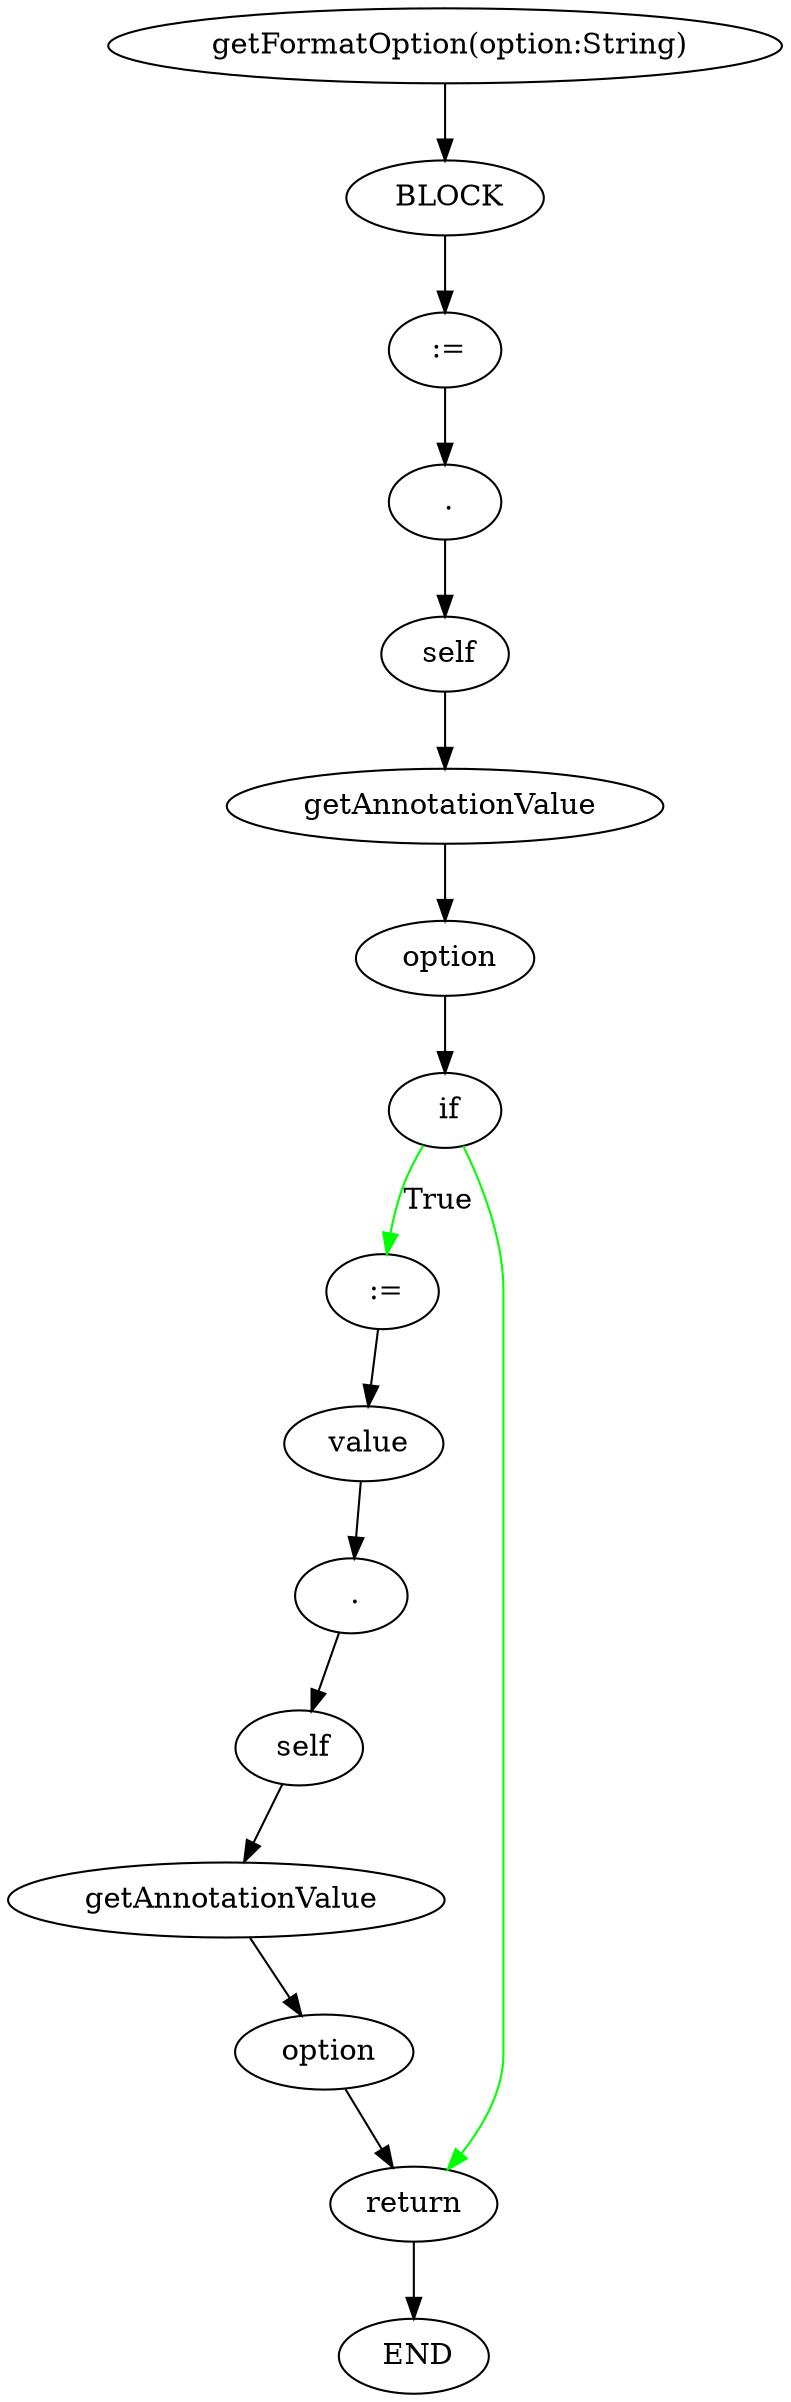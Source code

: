 digraph testGraph {
2815[label=" getFormatOption(option:String)"]
2817[label="BLOCK"]
2815 -> 2817[color=black]
2817[label=" BLOCK"]
2818[label=":="]
2817 -> 2818[color=black]
2818[label=" :="]
2821[label="."]
2818 -> 2821[color=black]
2821[label=" ."]
2822[label="self"]
2821 -> 2822[color=black]
2822[label=" self"]
2823[label="getAnnotationValue"]
2822 -> 2823[color=black]
2823[label=" getAnnotationValue"]
2826[label="option"]
2823 -> 2826[color=black]
2826[label=" option"]
2827[label="if"]
2826 -> 2827[color=black]
2827[label=" if"]
2828[label=":="]
2827 -> 2828[label="True",color=green]
2841[label="return"]
2827 -> 2841[color=green]
2828[label=" :="]
2829[label="value"]
2828 -> 2829[color=black]
2841[label=" return"]
2816[label="END"]
2841 -> 2816[color=black]
2829[label=" value"]
2830[label="."]
2829 -> 2830[color=black]
2816[label=" END"]
2830[label=" ."]
2831[label="self"]
2830 -> 2831[color=black]
2831[label=" self"]
2832[label="getAnnotationValue"]
2831 -> 2832[color=black]
2832[label=" getAnnotationValue"]
2835[label="option"]
2832 -> 2835[color=black]
2835[label=" option"]
2841[label="return"]
2835 -> 2841[color=black]
}

